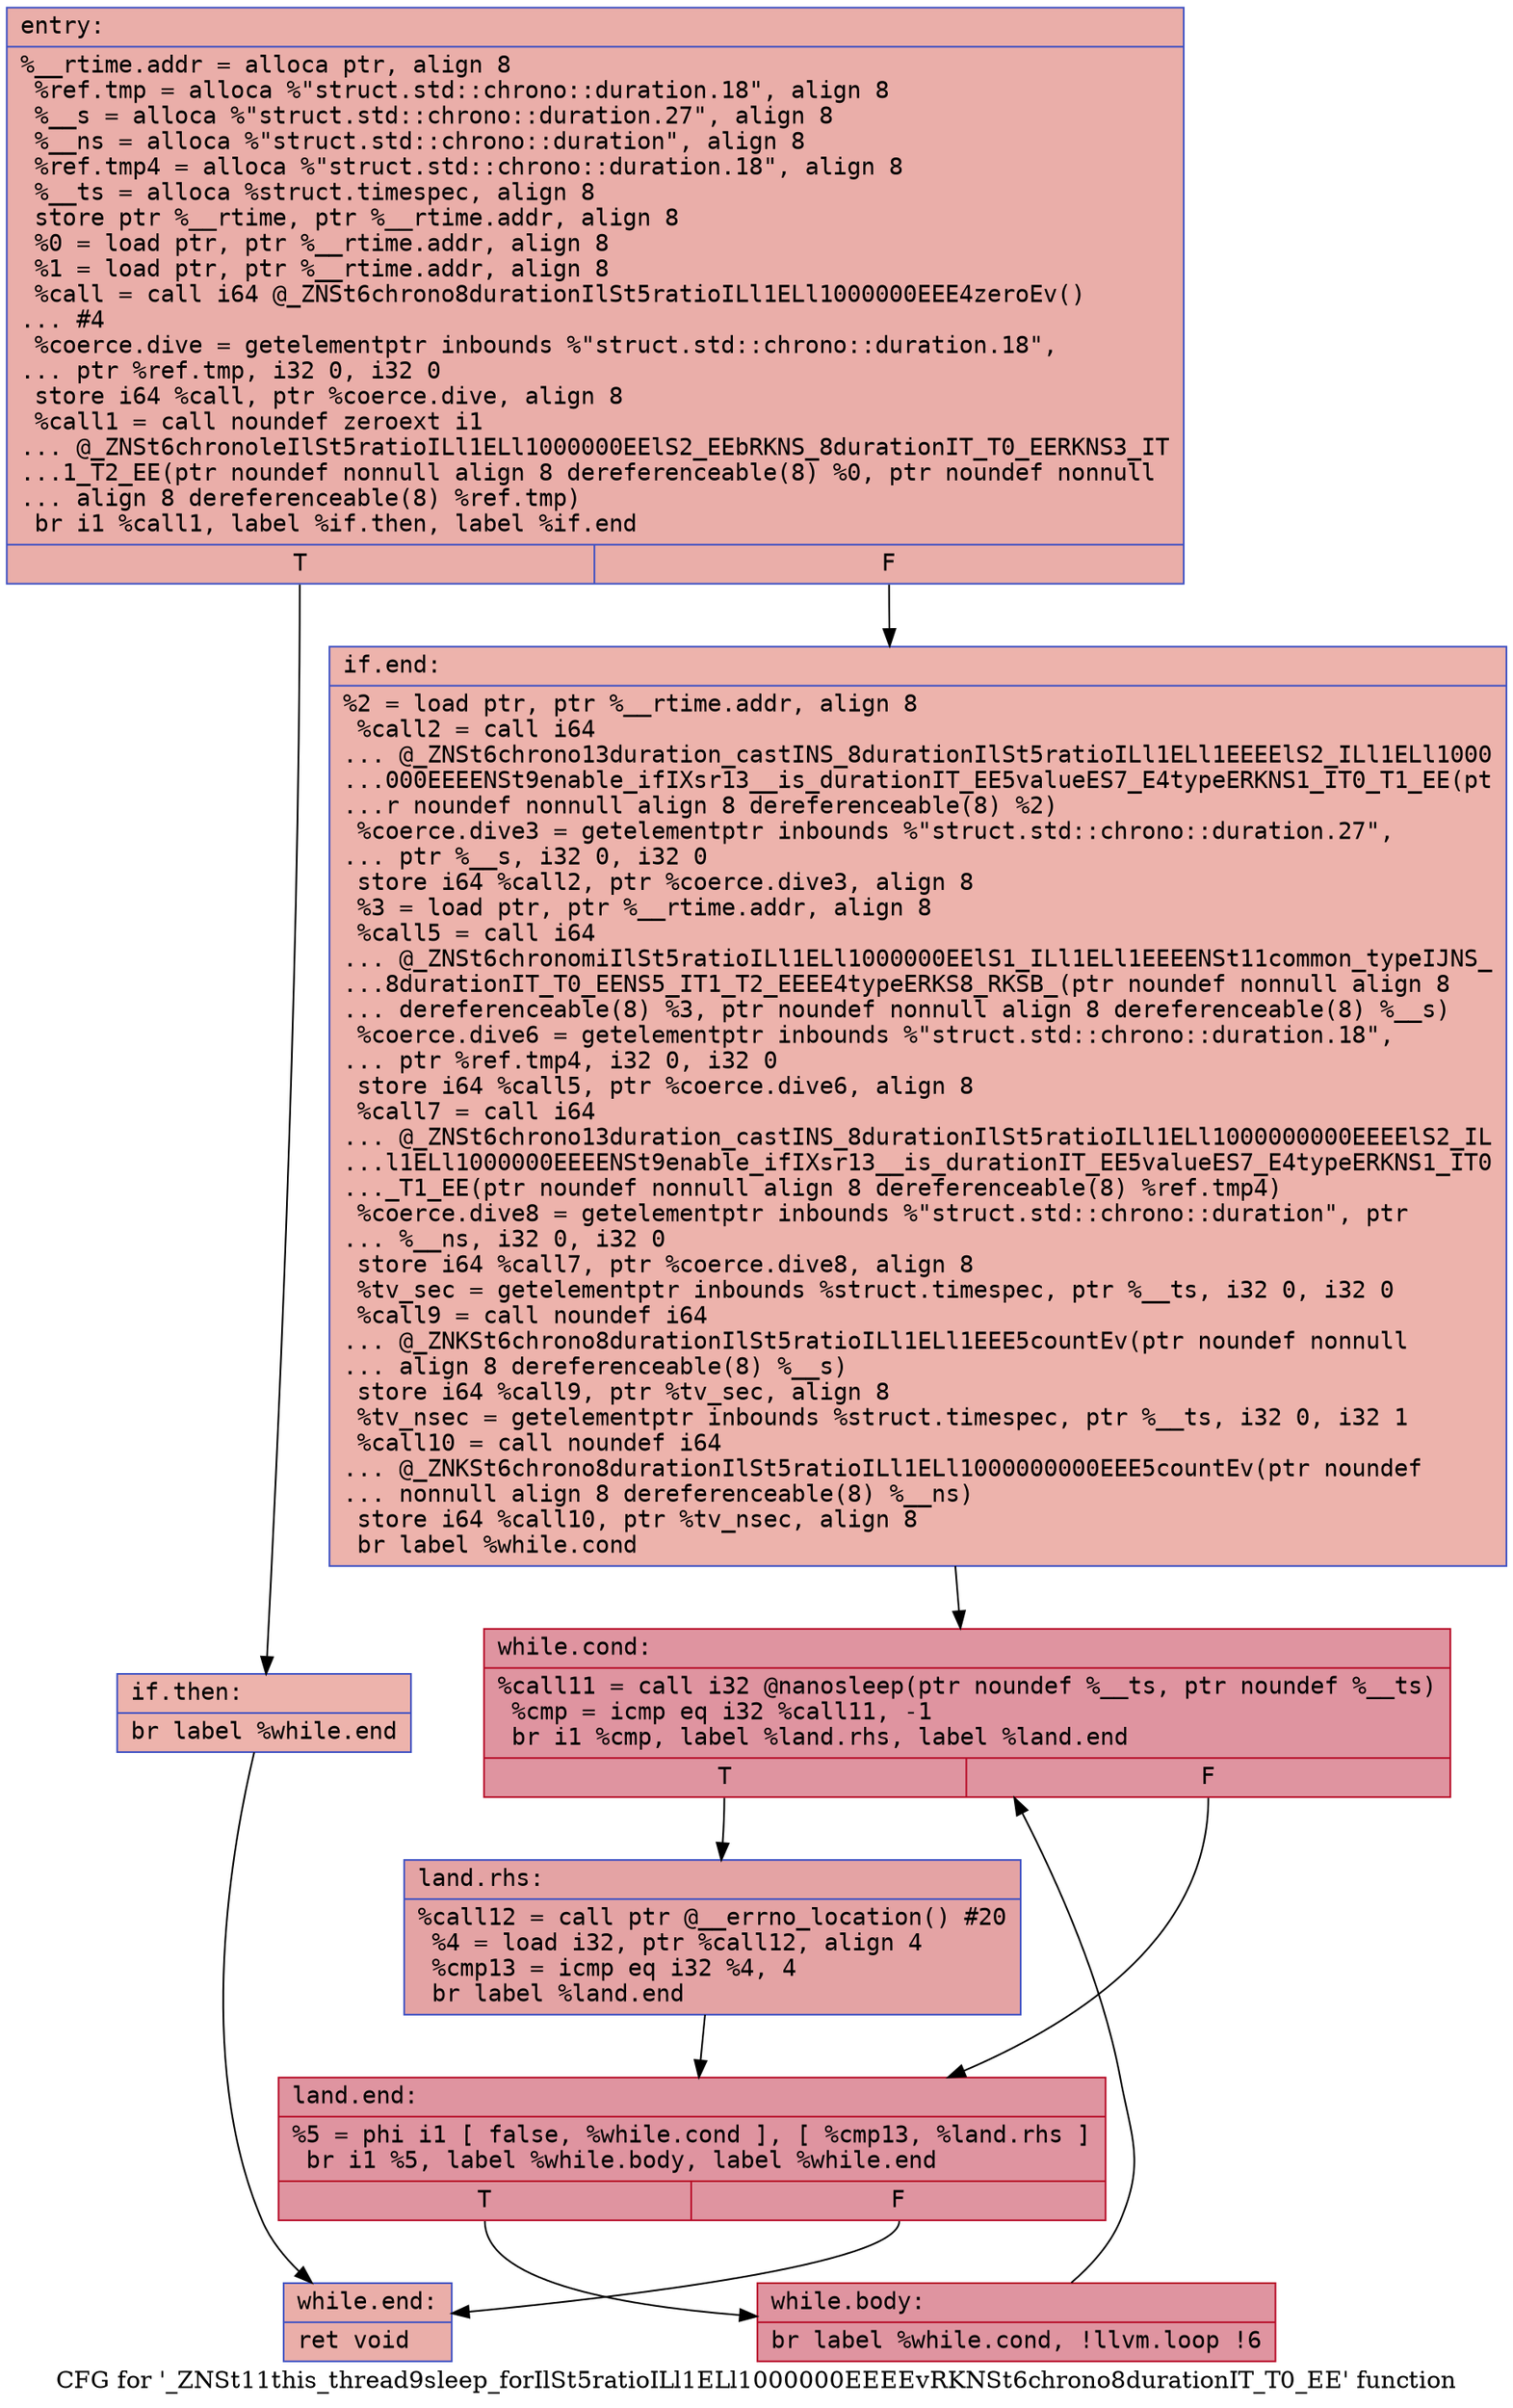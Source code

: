 digraph "CFG for '_ZNSt11this_thread9sleep_forIlSt5ratioILl1ELl1000000EEEEvRKNSt6chrono8durationIT_T0_EE' function" {
	label="CFG for '_ZNSt11this_thread9sleep_forIlSt5ratioILl1ELl1000000EEEEvRKNSt6chrono8durationIT_T0_EE' function";

	Node0x5651cd786500 [shape=record,color="#3d50c3ff", style=filled, fillcolor="#d0473d70" fontname="Courier",label="{entry:\l|  %__rtime.addr = alloca ptr, align 8\l  %ref.tmp = alloca %\"struct.std::chrono::duration.18\", align 8\l  %__s = alloca %\"struct.std::chrono::duration.27\", align 8\l  %__ns = alloca %\"struct.std::chrono::duration\", align 8\l  %ref.tmp4 = alloca %\"struct.std::chrono::duration.18\", align 8\l  %__ts = alloca %struct.timespec, align 8\l  store ptr %__rtime, ptr %__rtime.addr, align 8\l  %0 = load ptr, ptr %__rtime.addr, align 8\l  %1 = load ptr, ptr %__rtime.addr, align 8\l  %call = call i64 @_ZNSt6chrono8durationIlSt5ratioILl1ELl1000000EEE4zeroEv()\l... #4\l  %coerce.dive = getelementptr inbounds %\"struct.std::chrono::duration.18\",\l... ptr %ref.tmp, i32 0, i32 0\l  store i64 %call, ptr %coerce.dive, align 8\l  %call1 = call noundef zeroext i1\l... @_ZNSt6chronoleIlSt5ratioILl1ELl1000000EElS2_EEbRKNS_8durationIT_T0_EERKNS3_IT\l...1_T2_EE(ptr noundef nonnull align 8 dereferenceable(8) %0, ptr noundef nonnull\l... align 8 dereferenceable(8) %ref.tmp)\l  br i1 %call1, label %if.then, label %if.end\l|{<s0>T|<s1>F}}"];
	Node0x5651cd786500:s0 -> Node0x5651cd786f70[tooltip="entry -> if.then\nProbability 50.00%" ];
	Node0x5651cd786500:s1 -> Node0x5651cd786fc0[tooltip="entry -> if.end\nProbability 50.00%" ];
	Node0x5651cd786f70 [shape=record,color="#3d50c3ff", style=filled, fillcolor="#d6524470" fontname="Courier",label="{if.then:\l|  br label %while.end\l}"];
	Node0x5651cd786f70 -> Node0x5651cd787230[tooltip="if.then -> while.end\nProbability 100.00%" ];
	Node0x5651cd786fc0 [shape=record,color="#3d50c3ff", style=filled, fillcolor="#d6524470" fontname="Courier",label="{if.end:\l|  %2 = load ptr, ptr %__rtime.addr, align 8\l  %call2 = call i64\l... @_ZNSt6chrono13duration_castINS_8durationIlSt5ratioILl1ELl1EEEElS2_ILl1ELl1000\l...000EEEENSt9enable_ifIXsr13__is_durationIT_EE5valueES7_E4typeERKNS1_IT0_T1_EE(pt\l...r noundef nonnull align 8 dereferenceable(8) %2)\l  %coerce.dive3 = getelementptr inbounds %\"struct.std::chrono::duration.27\",\l... ptr %__s, i32 0, i32 0\l  store i64 %call2, ptr %coerce.dive3, align 8\l  %3 = load ptr, ptr %__rtime.addr, align 8\l  %call5 = call i64\l... @_ZNSt6chronomiIlSt5ratioILl1ELl1000000EElS1_ILl1ELl1EEEENSt11common_typeIJNS_\l...8durationIT_T0_EENS5_IT1_T2_EEEE4typeERKS8_RKSB_(ptr noundef nonnull align 8\l... dereferenceable(8) %3, ptr noundef nonnull align 8 dereferenceable(8) %__s)\l  %coerce.dive6 = getelementptr inbounds %\"struct.std::chrono::duration.18\",\l... ptr %ref.tmp4, i32 0, i32 0\l  store i64 %call5, ptr %coerce.dive6, align 8\l  %call7 = call i64\l... @_ZNSt6chrono13duration_castINS_8durationIlSt5ratioILl1ELl1000000000EEEElS2_IL\l...l1ELl1000000EEEENSt9enable_ifIXsr13__is_durationIT_EE5valueES7_E4typeERKNS1_IT0\l..._T1_EE(ptr noundef nonnull align 8 dereferenceable(8) %ref.tmp4)\l  %coerce.dive8 = getelementptr inbounds %\"struct.std::chrono::duration\", ptr\l... %__ns, i32 0, i32 0\l  store i64 %call7, ptr %coerce.dive8, align 8\l  %tv_sec = getelementptr inbounds %struct.timespec, ptr %__ts, i32 0, i32 0\l  %call9 = call noundef i64\l... @_ZNKSt6chrono8durationIlSt5ratioILl1ELl1EEE5countEv(ptr noundef nonnull\l... align 8 dereferenceable(8) %__s)\l  store i64 %call9, ptr %tv_sec, align 8\l  %tv_nsec = getelementptr inbounds %struct.timespec, ptr %__ts, i32 0, i32 1\l  %call10 = call noundef i64\l... @_ZNKSt6chrono8durationIlSt5ratioILl1ELl1000000000EEE5countEv(ptr noundef\l... nonnull align 8 dereferenceable(8) %__ns)\l  store i64 %call10, ptr %tv_nsec, align 8\l  br label %while.cond\l}"];
	Node0x5651cd786fc0 -> Node0x5651cd788570[tooltip="if.end -> while.cond\nProbability 100.00%" ];
	Node0x5651cd788570 [shape=record,color="#b70d28ff", style=filled, fillcolor="#b70d2870" fontname="Courier",label="{while.cond:\l|  %call11 = call i32 @nanosleep(ptr noundef %__ts, ptr noundef %__ts)\l  %cmp = icmp eq i32 %call11, -1\l  br i1 %cmp, label %land.rhs, label %land.end\l|{<s0>T|<s1>F}}"];
	Node0x5651cd788570:s0 -> Node0x5651cd788d30[tooltip="while.cond -> land.rhs\nProbability 37.50%" ];
	Node0x5651cd788570:s1 -> Node0x5651cd788e10[tooltip="while.cond -> land.end\nProbability 62.50%" ];
	Node0x5651cd788d30 [shape=record,color="#3d50c3ff", style=filled, fillcolor="#c32e3170" fontname="Courier",label="{land.rhs:\l|  %call12 = call ptr @__errno_location() #20\l  %4 = load i32, ptr %call12, align 4\l  %cmp13 = icmp eq i32 %4, 4\l  br label %land.end\l}"];
	Node0x5651cd788d30 -> Node0x5651cd788e10[tooltip="land.rhs -> land.end\nProbability 100.00%" ];
	Node0x5651cd788e10 [shape=record,color="#b70d28ff", style=filled, fillcolor="#b70d2870" fontname="Courier",label="{land.end:\l|  %5 = phi i1 [ false, %while.cond ], [ %cmp13, %land.rhs ]\l  br i1 %5, label %while.body, label %while.end\l|{<s0>T|<s1>F}}"];
	Node0x5651cd788e10:s0 -> Node0x5651cd78a2e0[tooltip="land.end -> while.body\nProbability 96.88%" ];
	Node0x5651cd788e10:s1 -> Node0x5651cd787230[tooltip="land.end -> while.end\nProbability 3.12%" ];
	Node0x5651cd78a2e0 [shape=record,color="#b70d28ff", style=filled, fillcolor="#b70d2870" fontname="Courier",label="{while.body:\l|  br label %while.cond, !llvm.loop !6\l}"];
	Node0x5651cd78a2e0 -> Node0x5651cd788570[tooltip="while.body -> while.cond\nProbability 100.00%" ];
	Node0x5651cd787230 [shape=record,color="#3d50c3ff", style=filled, fillcolor="#d0473d70" fontname="Courier",label="{while.end:\l|  ret void\l}"];
}
